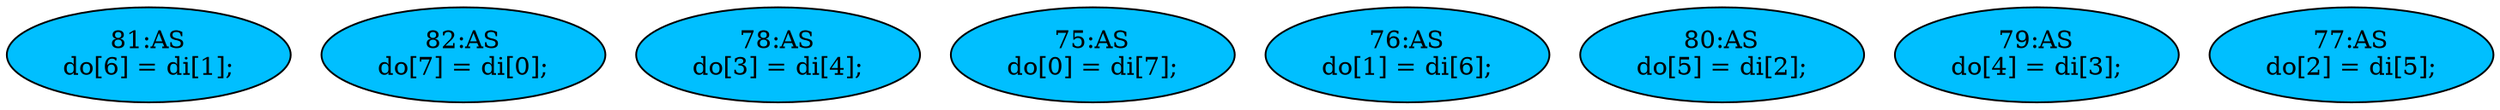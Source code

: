 strict digraph "compose( ,  )" {
	node [label="\N"];
	"81:AS"	 [ast="<pyverilog.vparser.ast.Assign object at 0x7fa5612ffb10>",
		def_var="['do']",
		fillcolor=deepskyblue,
		label="81:AS
do[6] = di[1];",
		statements="[]",
		style=filled,
		typ=Assign,
		use_var="['di']"];
	"82:AS"	 [ast="<pyverilog.vparser.ast.Assign object at 0x7fa56130d8d0>",
		def_var="['do']",
		fillcolor=deepskyblue,
		label="82:AS
do[7] = di[0];",
		statements="[]",
		style=filled,
		typ=Assign,
		use_var="['di']"];
	"78:AS"	 [ast="<pyverilog.vparser.ast.Assign object at 0x7fa561031f90>",
		def_var="['do']",
		fillcolor=deepskyblue,
		label="78:AS
do[3] = di[4];",
		statements="[]",
		style=filled,
		typ=Assign,
		use_var="['di']"];
	"75:AS"	 [ast="<pyverilog.vparser.ast.Assign object at 0x7fa560fde510>",
		def_var="['do']",
		fillcolor=deepskyblue,
		label="75:AS
do[0] = di[7];",
		statements="[]",
		style=filled,
		typ=Assign,
		use_var="['di']"];
	"76:AS"	 [ast="<pyverilog.vparser.ast.Assign object at 0x7fa560fd9050>",
		def_var="['do']",
		fillcolor=deepskyblue,
		label="76:AS
do[1] = di[6];",
		statements="[]",
		style=filled,
		typ=Assign,
		use_var="['di']"];
	"80:AS"	 [ast="<pyverilog.vparser.ast.Assign object at 0x7fa56102c890>",
		def_var="['do']",
		fillcolor=deepskyblue,
		label="80:AS
do[5] = di[2];",
		statements="[]",
		style=filled,
		typ=Assign,
		use_var="['di']"];
	"79:AS"	 [ast="<pyverilog.vparser.ast.Assign object at 0x7fa5610447d0>",
		def_var="['do']",
		fillcolor=deepskyblue,
		label="79:AS
do[4] = di[3];",
		statements="[]",
		style=filled,
		typ=Assign,
		use_var="['di']"];
	"77:AS"	 [ast="<pyverilog.vparser.ast.Assign object at 0x7fa561028e90>",
		def_var="['do']",
		fillcolor=deepskyblue,
		label="77:AS
do[2] = di[5];",
		statements="[]",
		style=filled,
		typ=Assign,
		use_var="['di']"];
}
